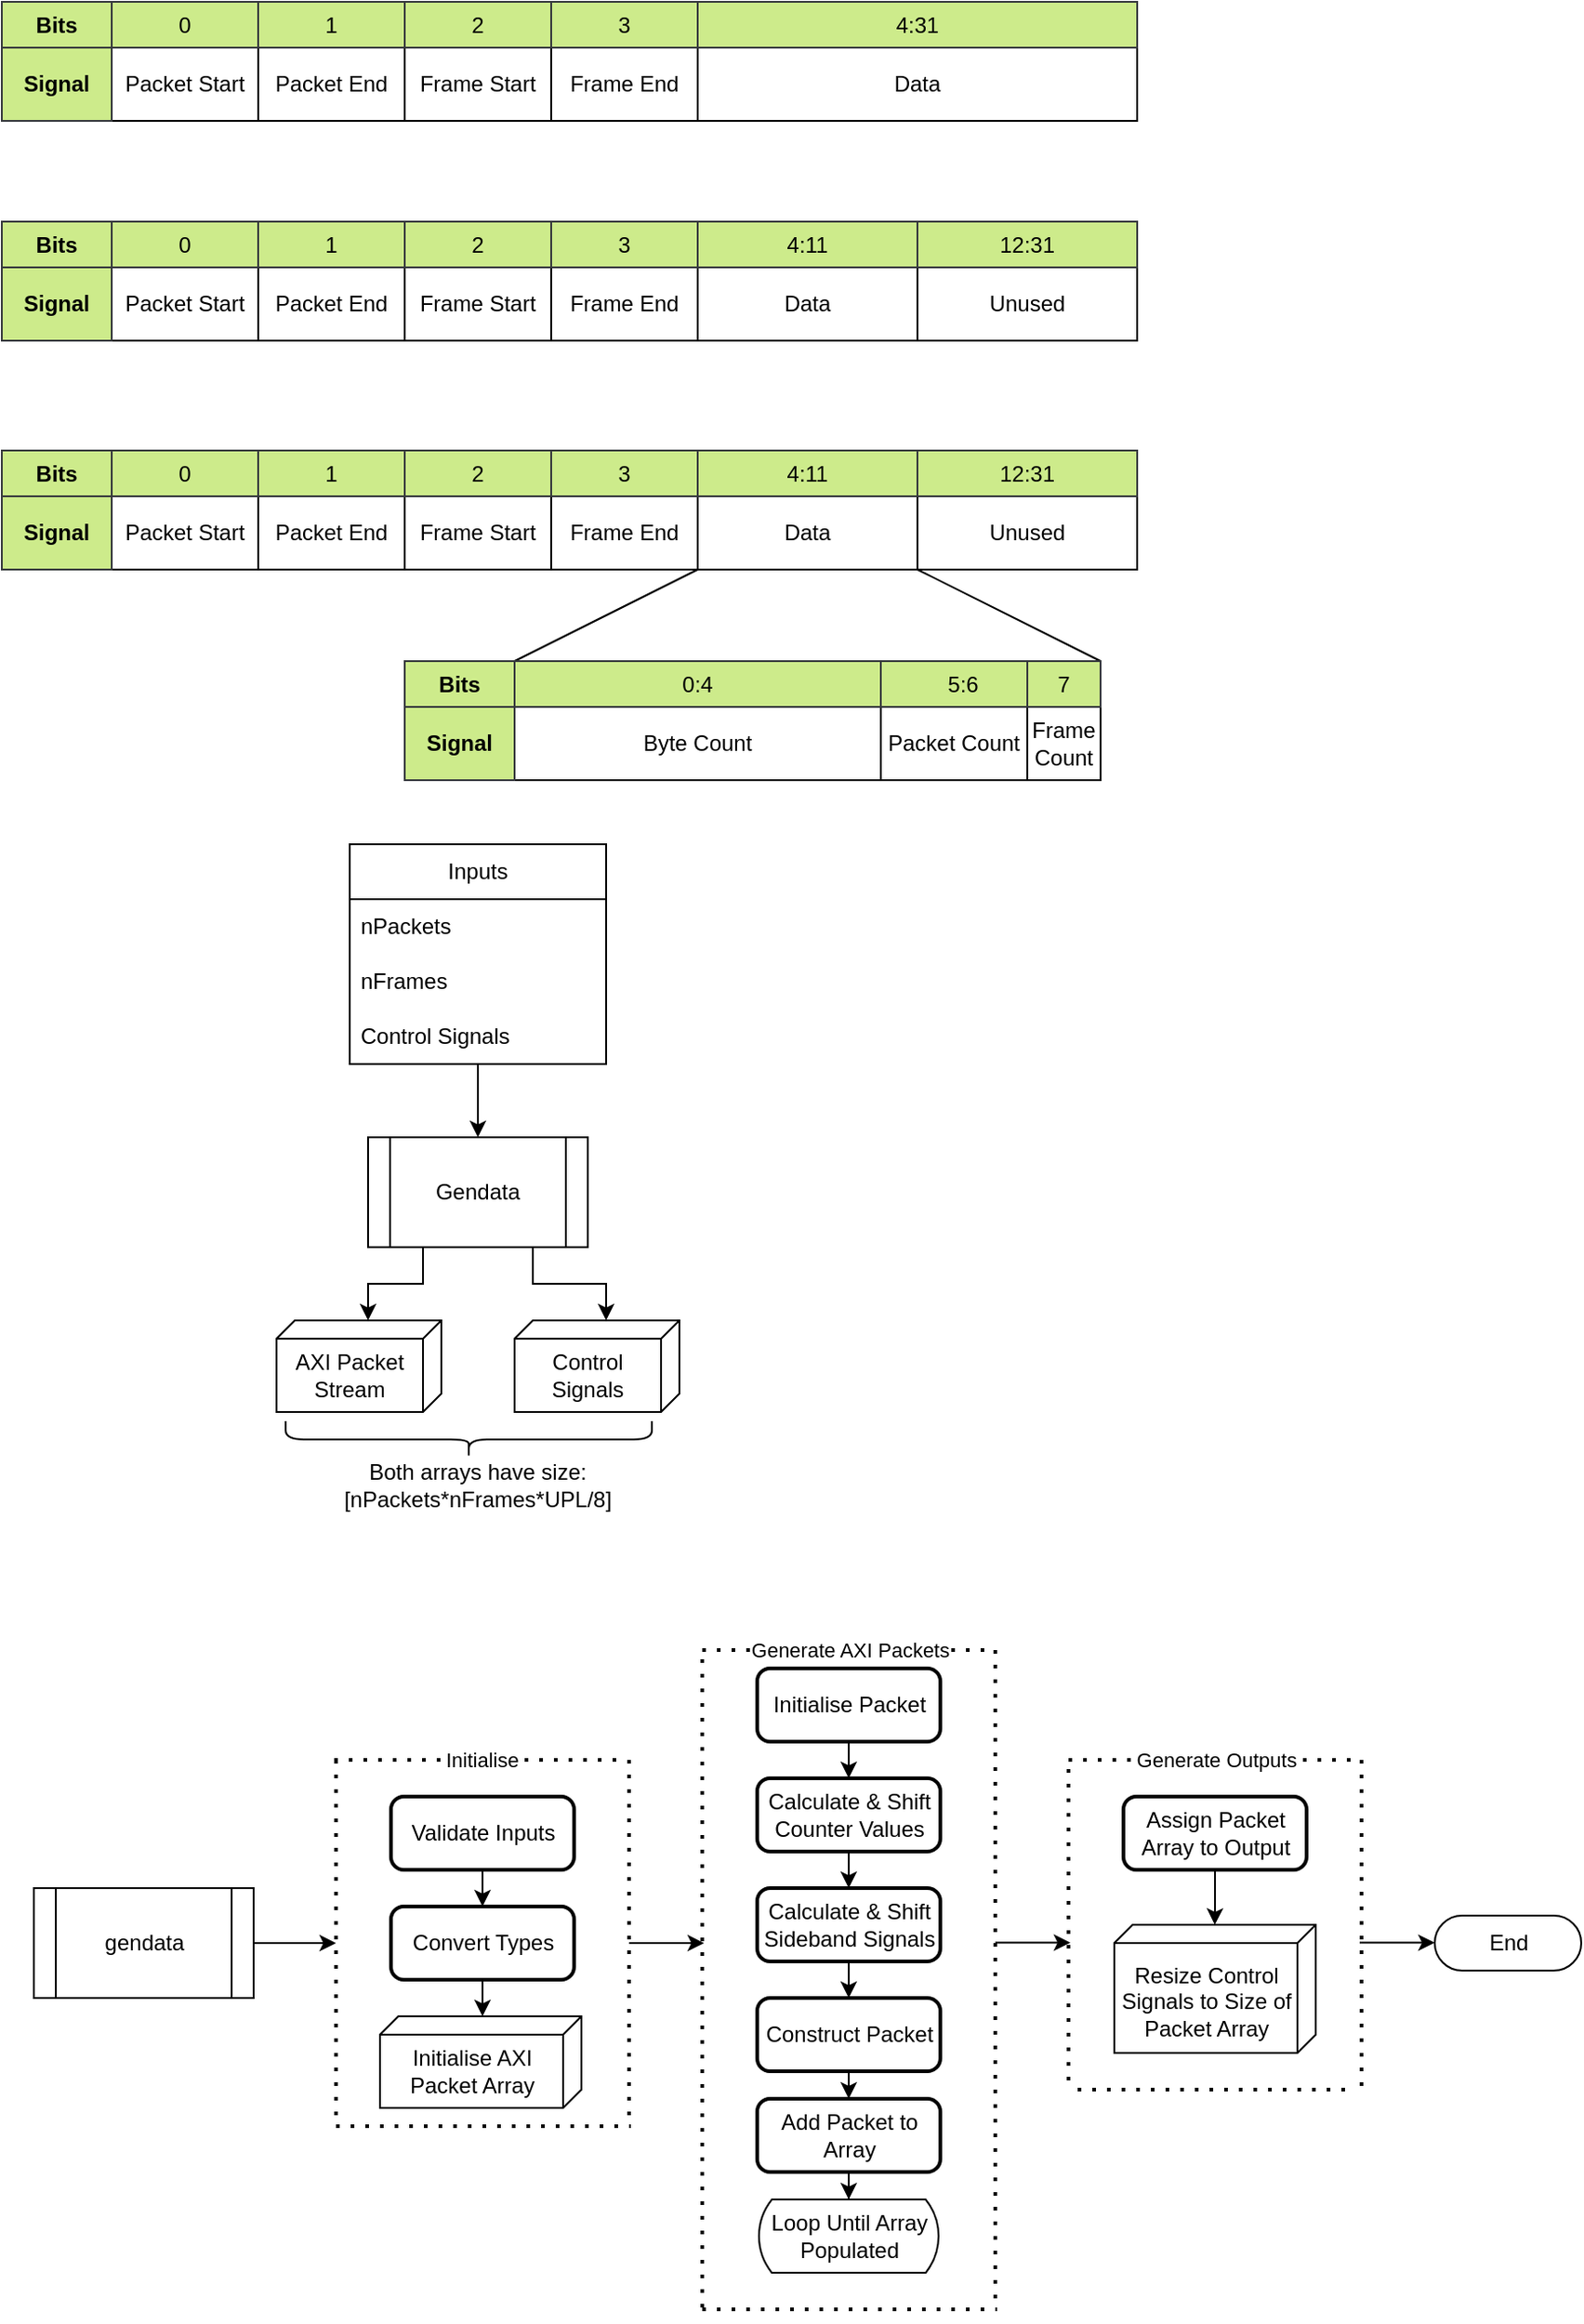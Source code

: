 <mxfile version="26.1.1">
  <diagram name="Page-1" id="yUEVZG6Edh5llBqnBOX2">
    <mxGraphModel dx="3218" dy="2175" grid="1" gridSize="10" guides="1" tooltips="1" connect="1" arrows="1" fold="1" page="1" pageScale="1" pageWidth="850" pageHeight="1100" math="0" shadow="0">
      <root>
        <mxCell id="0" />
        <mxCell id="1" parent="0" />
        <mxCell id="0klGtcbuDZY0dtiGLjL_-1" value="Packet Start" style="rounded=0;whiteSpace=wrap;html=1;" parent="1" vertex="1">
          <mxGeometry x="100" y="265" width="80" height="40" as="geometry" />
        </mxCell>
        <mxCell id="0klGtcbuDZY0dtiGLjL_-2" value="Packet End" style="rounded=0;whiteSpace=wrap;html=1;" parent="1" vertex="1">
          <mxGeometry x="180" y="265" width="80" height="40" as="geometry" />
        </mxCell>
        <mxCell id="0klGtcbuDZY0dtiGLjL_-3" value="Frame Start" style="rounded=0;whiteSpace=wrap;html=1;" parent="1" vertex="1">
          <mxGeometry x="260" y="265" width="80" height="40" as="geometry" />
        </mxCell>
        <mxCell id="0klGtcbuDZY0dtiGLjL_-4" value="Frame End" style="rounded=0;whiteSpace=wrap;html=1;" parent="1" vertex="1">
          <mxGeometry x="340" y="265" width="80" height="40" as="geometry" />
        </mxCell>
        <mxCell id="0klGtcbuDZY0dtiGLjL_-5" value="Data" style="rounded=0;whiteSpace=wrap;html=1;" parent="1" vertex="1">
          <mxGeometry x="420" y="265" width="240" height="40" as="geometry" />
        </mxCell>
        <mxCell id="1C3qtCLDpDzx2-x_JqY5-2" value="Packet Start" style="rounded=0;whiteSpace=wrap;html=1;" parent="1" vertex="1">
          <mxGeometry x="100" y="385" width="80" height="40" as="geometry" />
        </mxCell>
        <mxCell id="1C3qtCLDpDzx2-x_JqY5-3" value="Packet End" style="rounded=0;whiteSpace=wrap;html=1;" parent="1" vertex="1">
          <mxGeometry x="180" y="385" width="80" height="40" as="geometry" />
        </mxCell>
        <mxCell id="1C3qtCLDpDzx2-x_JqY5-4" value="Frame Start" style="rounded=0;whiteSpace=wrap;html=1;" parent="1" vertex="1">
          <mxGeometry x="260" y="385" width="80" height="40" as="geometry" />
        </mxCell>
        <mxCell id="1C3qtCLDpDzx2-x_JqY5-5" value="Frame End" style="rounded=0;whiteSpace=wrap;html=1;" parent="1" vertex="1">
          <mxGeometry x="340" y="385" width="80" height="40" as="geometry" />
        </mxCell>
        <mxCell id="1C3qtCLDpDzx2-x_JqY5-6" value="Data" style="rounded=0;whiteSpace=wrap;html=1;" parent="1" vertex="1">
          <mxGeometry x="420" y="385" width="120" height="40" as="geometry" />
        </mxCell>
        <mxCell id="1C3qtCLDpDzx2-x_JqY5-14" value="Unused" style="rounded=0;whiteSpace=wrap;html=1;" parent="1" vertex="1">
          <mxGeometry x="540" y="385" width="120" height="40" as="geometry" />
        </mxCell>
        <mxCell id="9lBtgpWemPQ9dOPiCqWP-1" value="Packet Start" style="rounded=0;whiteSpace=wrap;html=1;" vertex="1" parent="1">
          <mxGeometry x="100" y="510" width="80" height="40" as="geometry" />
        </mxCell>
        <mxCell id="9lBtgpWemPQ9dOPiCqWP-2" value="Packet End" style="rounded=0;whiteSpace=wrap;html=1;" vertex="1" parent="1">
          <mxGeometry x="180" y="510" width="80" height="40" as="geometry" />
        </mxCell>
        <mxCell id="9lBtgpWemPQ9dOPiCqWP-3" value="Frame Start" style="rounded=0;whiteSpace=wrap;html=1;" vertex="1" parent="1">
          <mxGeometry x="260" y="510" width="80" height="40" as="geometry" />
        </mxCell>
        <mxCell id="9lBtgpWemPQ9dOPiCqWP-4" value="Frame End" style="rounded=0;whiteSpace=wrap;html=1;" vertex="1" parent="1">
          <mxGeometry x="340" y="510" width="80" height="40" as="geometry" />
        </mxCell>
        <mxCell id="9lBtgpWemPQ9dOPiCqWP-5" value="Data" style="rounded=0;whiteSpace=wrap;html=1;" vertex="1" parent="1">
          <mxGeometry x="420" y="510" width="120" height="40" as="geometry" />
        </mxCell>
        <mxCell id="9lBtgpWemPQ9dOPiCqWP-6" value="0" style="text;html=1;align=center;verticalAlign=middle;whiteSpace=wrap;rounded=0;" vertex="1" parent="1">
          <mxGeometry x="120" y="480" width="40" height="30" as="geometry" />
        </mxCell>
        <mxCell id="9lBtgpWemPQ9dOPiCqWP-7" value="1" style="text;html=1;align=center;verticalAlign=middle;whiteSpace=wrap;rounded=0;" vertex="1" parent="1">
          <mxGeometry x="200" y="480" width="40" height="30" as="geometry" />
        </mxCell>
        <mxCell id="9lBtgpWemPQ9dOPiCqWP-8" value="2" style="text;html=1;align=center;verticalAlign=middle;whiteSpace=wrap;rounded=0;" vertex="1" parent="1">
          <mxGeometry x="280" y="480" width="40" height="30" as="geometry" />
        </mxCell>
        <mxCell id="9lBtgpWemPQ9dOPiCqWP-9" value="3" style="text;html=1;align=center;verticalAlign=middle;whiteSpace=wrap;rounded=0;" vertex="1" parent="1">
          <mxGeometry x="360" y="480" width="40" height="30" as="geometry" />
        </mxCell>
        <mxCell id="9lBtgpWemPQ9dOPiCqWP-11" value="&lt;b&gt;Signal&lt;/b&gt;" style="text;html=1;align=center;verticalAlign=middle;whiteSpace=wrap;rounded=0;" vertex="1" parent="1">
          <mxGeometry x="50" y="515" width="40" height="30" as="geometry" />
        </mxCell>
        <mxCell id="9lBtgpWemPQ9dOPiCqWP-12" value="Unused" style="rounded=0;whiteSpace=wrap;html=1;" vertex="1" parent="1">
          <mxGeometry x="540" y="510" width="120" height="40" as="geometry" />
        </mxCell>
        <mxCell id="9lBtgpWemPQ9dOPiCqWP-13" value="4:11" style="text;html=1;align=center;verticalAlign=middle;whiteSpace=wrap;rounded=0;" vertex="1" parent="1">
          <mxGeometry x="470" y="480" width="40" height="30" as="geometry" />
        </mxCell>
        <mxCell id="9lBtgpWemPQ9dOPiCqWP-14" value="12:31" style="text;html=1;align=center;verticalAlign=middle;whiteSpace=wrap;rounded=0;" vertex="1" parent="1">
          <mxGeometry x="580" y="480" width="40" height="30" as="geometry" />
        </mxCell>
        <mxCell id="9lBtgpWemPQ9dOPiCqWP-16" value="" style="endArrow=none;html=1;rounded=0;entryX=0;entryY=1;entryDx=0;entryDy=0;exitX=1;exitY=0;exitDx=0;exitDy=0;" edge="1" parent="1" source="9lBtgpWemPQ9dOPiCqWP-54" target="9lBtgpWemPQ9dOPiCqWP-5">
          <mxGeometry width="50" height="50" relative="1" as="geometry">
            <mxPoint x="340" y="590" as="sourcePoint" />
            <mxPoint x="420" y="560" as="targetPoint" />
          </mxGeometry>
        </mxCell>
        <mxCell id="9lBtgpWemPQ9dOPiCqWP-17" value="" style="endArrow=none;html=1;rounded=0;exitX=0;exitY=1;exitDx=0;exitDy=0;entryX=1;entryY=0;entryDx=0;entryDy=0;" edge="1" parent="1" source="9lBtgpWemPQ9dOPiCqWP-12" target="9lBtgpWemPQ9dOPiCqWP-53">
          <mxGeometry width="50" height="50" relative="1" as="geometry">
            <mxPoint x="540" y="560" as="sourcePoint" />
            <mxPoint x="620" y="590" as="targetPoint" />
          </mxGeometry>
        </mxCell>
        <mxCell id="9lBtgpWemPQ9dOPiCqWP-18" value="Frame Count" style="rounded=0;whiteSpace=wrap;html=1;" vertex="1" parent="1">
          <mxGeometry x="600" y="625" width="40" height="40" as="geometry" />
        </mxCell>
        <mxCell id="9lBtgpWemPQ9dOPiCqWP-19" value="Packet Count" style="rounded=0;whiteSpace=wrap;html=1;" vertex="1" parent="1">
          <mxGeometry x="520" y="625" width="80" height="40" as="geometry" />
        </mxCell>
        <mxCell id="9lBtgpWemPQ9dOPiCqWP-21" value="Byte Count" style="rounded=0;whiteSpace=wrap;html=1;" vertex="1" parent="1">
          <mxGeometry x="320" y="625" width="200" height="40" as="geometry" />
        </mxCell>
        <mxCell id="9lBtgpWemPQ9dOPiCqWP-27" value="0" style="rounded=0;whiteSpace=wrap;html=1;fillColor=#cdeb8b;strokeColor=#36393d;" vertex="1" parent="1">
          <mxGeometry x="100" y="485" width="80" height="25" as="geometry" />
        </mxCell>
        <mxCell id="9lBtgpWemPQ9dOPiCqWP-28" value="1" style="rounded=0;whiteSpace=wrap;html=1;fillColor=#cdeb8b;strokeColor=#36393d;" vertex="1" parent="1">
          <mxGeometry x="180" y="485" width="80" height="25" as="geometry" />
        </mxCell>
        <mxCell id="9lBtgpWemPQ9dOPiCqWP-29" value="2" style="rounded=0;whiteSpace=wrap;html=1;fillColor=#cdeb8b;strokeColor=#36393d;" vertex="1" parent="1">
          <mxGeometry x="260" y="485" width="80" height="25" as="geometry" />
        </mxCell>
        <mxCell id="9lBtgpWemPQ9dOPiCqWP-30" value="3" style="rounded=0;whiteSpace=wrap;html=1;fillColor=#cdeb8b;strokeColor=#36393d;" vertex="1" parent="1">
          <mxGeometry x="340" y="485" width="80" height="25" as="geometry" />
        </mxCell>
        <mxCell id="9lBtgpWemPQ9dOPiCqWP-31" value="4:11" style="rounded=0;whiteSpace=wrap;html=1;fillColor=#cdeb8b;strokeColor=#36393d;" vertex="1" parent="1">
          <mxGeometry x="420" y="485" width="120" height="25" as="geometry" />
        </mxCell>
        <mxCell id="9lBtgpWemPQ9dOPiCqWP-32" value="12:31" style="rounded=0;whiteSpace=wrap;html=1;fillColor=#cdeb8b;strokeColor=#36393d;" vertex="1" parent="1">
          <mxGeometry x="540" y="485" width="120" height="25" as="geometry" />
        </mxCell>
        <mxCell id="9lBtgpWemPQ9dOPiCqWP-33" value="&lt;b&gt;Bits&lt;/b&gt;" style="rounded=0;whiteSpace=wrap;html=1;fillColor=#cdeb8b;strokeColor=#36393d;" vertex="1" parent="1">
          <mxGeometry x="40" y="485" width="60" height="25" as="geometry" />
        </mxCell>
        <mxCell id="9lBtgpWemPQ9dOPiCqWP-34" value="&lt;b&gt;Signal&lt;/b&gt;" style="rounded=0;whiteSpace=wrap;html=1;fillColor=#cdeb8b;strokeColor=#36393d;" vertex="1" parent="1">
          <mxGeometry x="40" y="510" width="60" height="40" as="geometry" />
        </mxCell>
        <mxCell id="9lBtgpWemPQ9dOPiCqWP-35" value="0" style="rounded=0;whiteSpace=wrap;html=1;fillColor=#cdeb8b;strokeColor=#36393d;" vertex="1" parent="1">
          <mxGeometry x="100" y="360" width="80" height="25" as="geometry" />
        </mxCell>
        <mxCell id="9lBtgpWemPQ9dOPiCqWP-36" value="1" style="rounded=0;whiteSpace=wrap;html=1;fillColor=#cdeb8b;strokeColor=#36393d;" vertex="1" parent="1">
          <mxGeometry x="180" y="360" width="80" height="25" as="geometry" />
        </mxCell>
        <mxCell id="9lBtgpWemPQ9dOPiCqWP-37" value="2" style="rounded=0;whiteSpace=wrap;html=1;fillColor=#cdeb8b;strokeColor=#36393d;" vertex="1" parent="1">
          <mxGeometry x="260" y="360" width="80" height="25" as="geometry" />
        </mxCell>
        <mxCell id="9lBtgpWemPQ9dOPiCqWP-38" value="3" style="rounded=0;whiteSpace=wrap;html=1;fillColor=#cdeb8b;strokeColor=#36393d;" vertex="1" parent="1">
          <mxGeometry x="340" y="360" width="80" height="25" as="geometry" />
        </mxCell>
        <mxCell id="9lBtgpWemPQ9dOPiCqWP-39" value="4:11" style="rounded=0;whiteSpace=wrap;html=1;fillColor=#cdeb8b;strokeColor=#36393d;" vertex="1" parent="1">
          <mxGeometry x="420" y="360" width="120" height="25" as="geometry" />
        </mxCell>
        <mxCell id="9lBtgpWemPQ9dOPiCqWP-40" value="12:31" style="rounded=0;whiteSpace=wrap;html=1;fillColor=#cdeb8b;strokeColor=#36393d;" vertex="1" parent="1">
          <mxGeometry x="540" y="360" width="120" height="25" as="geometry" />
        </mxCell>
        <mxCell id="9lBtgpWemPQ9dOPiCqWP-41" value="&lt;b&gt;Bits&lt;/b&gt;" style="rounded=0;whiteSpace=wrap;html=1;fillColor=#cdeb8b;strokeColor=#36393d;" vertex="1" parent="1">
          <mxGeometry x="40" y="360" width="60" height="25" as="geometry" />
        </mxCell>
        <mxCell id="9lBtgpWemPQ9dOPiCqWP-42" value="&lt;b&gt;Signal&lt;/b&gt;" style="rounded=0;whiteSpace=wrap;html=1;fillColor=#cdeb8b;strokeColor=#36393d;" vertex="1" parent="1">
          <mxGeometry x="40" y="385" width="60" height="40" as="geometry" />
        </mxCell>
        <mxCell id="9lBtgpWemPQ9dOPiCqWP-43" value="0" style="rounded=0;whiteSpace=wrap;html=1;fillColor=#cdeb8b;strokeColor=#36393d;" vertex="1" parent="1">
          <mxGeometry x="100" y="240" width="80" height="25" as="geometry" />
        </mxCell>
        <mxCell id="9lBtgpWemPQ9dOPiCqWP-44" value="1" style="rounded=0;whiteSpace=wrap;html=1;fillColor=#cdeb8b;strokeColor=#36393d;" vertex="1" parent="1">
          <mxGeometry x="180" y="240" width="80" height="25" as="geometry" />
        </mxCell>
        <mxCell id="9lBtgpWemPQ9dOPiCqWP-45" value="2" style="rounded=0;whiteSpace=wrap;html=1;fillColor=#cdeb8b;strokeColor=#36393d;" vertex="1" parent="1">
          <mxGeometry x="260" y="240" width="80" height="25" as="geometry" />
        </mxCell>
        <mxCell id="9lBtgpWemPQ9dOPiCqWP-46" value="3" style="rounded=0;whiteSpace=wrap;html=1;fillColor=#cdeb8b;strokeColor=#36393d;" vertex="1" parent="1">
          <mxGeometry x="340" y="240" width="80" height="25" as="geometry" />
        </mxCell>
        <mxCell id="9lBtgpWemPQ9dOPiCqWP-47" value="4:31" style="rounded=0;whiteSpace=wrap;html=1;fillColor=#cdeb8b;strokeColor=#36393d;" vertex="1" parent="1">
          <mxGeometry x="420" y="240" width="240" height="25" as="geometry" />
        </mxCell>
        <mxCell id="9lBtgpWemPQ9dOPiCqWP-49" value="&lt;b&gt;Bits&lt;/b&gt;" style="rounded=0;whiteSpace=wrap;html=1;fillColor=#cdeb8b;strokeColor=#36393d;" vertex="1" parent="1">
          <mxGeometry x="40" y="240" width="60" height="25" as="geometry" />
        </mxCell>
        <mxCell id="9lBtgpWemPQ9dOPiCqWP-50" value="&lt;b&gt;Signal&lt;/b&gt;" style="rounded=0;whiteSpace=wrap;html=1;fillColor=#cdeb8b;strokeColor=#36393d;" vertex="1" parent="1">
          <mxGeometry x="40" y="265" width="60" height="40" as="geometry" />
        </mxCell>
        <mxCell id="9lBtgpWemPQ9dOPiCqWP-51" value="0:4" style="rounded=0;whiteSpace=wrap;html=1;fillColor=#cdeb8b;strokeColor=#36393d;" vertex="1" parent="1">
          <mxGeometry x="320" y="600" width="200" height="25" as="geometry" />
        </mxCell>
        <mxCell id="9lBtgpWemPQ9dOPiCqWP-52" value="5:6" style="rounded=0;whiteSpace=wrap;html=1;fillColor=#cdeb8b;strokeColor=#36393d;" vertex="1" parent="1">
          <mxGeometry x="520" y="600" width="90" height="25" as="geometry" />
        </mxCell>
        <mxCell id="9lBtgpWemPQ9dOPiCqWP-53" value="7" style="rounded=0;whiteSpace=wrap;html=1;fillColor=#cdeb8b;strokeColor=#36393d;" vertex="1" parent="1">
          <mxGeometry x="600" y="600" width="40" height="25" as="geometry" />
        </mxCell>
        <mxCell id="9lBtgpWemPQ9dOPiCqWP-54" value="&lt;b&gt;Bits&lt;/b&gt;" style="rounded=0;whiteSpace=wrap;html=1;fillColor=#cdeb8b;strokeColor=#36393d;" vertex="1" parent="1">
          <mxGeometry x="260" y="600" width="60" height="25" as="geometry" />
        </mxCell>
        <mxCell id="9lBtgpWemPQ9dOPiCqWP-55" value="&lt;b&gt;Signal&lt;/b&gt;" style="rounded=0;whiteSpace=wrap;html=1;fillColor=#cdeb8b;strokeColor=#36393d;" vertex="1" parent="1">
          <mxGeometry x="260" y="625" width="60" height="40" as="geometry" />
        </mxCell>
        <mxCell id="9lBtgpWemPQ9dOPiCqWP-76" style="edgeStyle=orthogonalEdgeStyle;rounded=0;orthogonalLoop=1;jettySize=auto;html=1;exitX=0.25;exitY=1;exitDx=0;exitDy=0;entryX=0;entryY=0;entryDx=0;entryDy=40;entryPerimeter=0;" edge="1" parent="1" source="9lBtgpWemPQ9dOPiCqWP-57" target="9lBtgpWemPQ9dOPiCqWP-81">
          <mxGeometry relative="1" as="geometry">
            <mxPoint x="230" y="960" as="targetPoint" />
          </mxGeometry>
        </mxCell>
        <mxCell id="9lBtgpWemPQ9dOPiCqWP-57" value="Gendata" style="shape=process;whiteSpace=wrap;html=1;backgroundOutline=1;" vertex="1" parent="1">
          <mxGeometry x="240" y="860" width="120" height="60" as="geometry" />
        </mxCell>
        <mxCell id="9lBtgpWemPQ9dOPiCqWP-62" value="" style="edgeStyle=orthogonalEdgeStyle;rounded=0;orthogonalLoop=1;jettySize=auto;html=1;" edge="1" parent="1" source="9lBtgpWemPQ9dOPiCqWP-58" target="9lBtgpWemPQ9dOPiCqWP-57">
          <mxGeometry relative="1" as="geometry" />
        </mxCell>
        <mxCell id="9lBtgpWemPQ9dOPiCqWP-58" value="Inputs" style="swimlane;fontStyle=0;childLayout=stackLayout;horizontal=1;startSize=30;horizontalStack=0;resizeParent=1;resizeParentMax=0;resizeLast=0;collapsible=1;marginBottom=0;whiteSpace=wrap;html=1;" vertex="1" parent="1">
          <mxGeometry x="230" y="700" width="140" height="120" as="geometry" />
        </mxCell>
        <mxCell id="9lBtgpWemPQ9dOPiCqWP-59" value="nPackets" style="text;strokeColor=none;fillColor=none;align=left;verticalAlign=middle;spacingLeft=4;spacingRight=4;overflow=hidden;points=[[0,0.5],[1,0.5]];portConstraint=eastwest;rotatable=0;whiteSpace=wrap;html=1;" vertex="1" parent="9lBtgpWemPQ9dOPiCqWP-58">
          <mxGeometry y="30" width="140" height="30" as="geometry" />
        </mxCell>
        <mxCell id="9lBtgpWemPQ9dOPiCqWP-60" value="nFrames" style="text;strokeColor=none;fillColor=none;align=left;verticalAlign=middle;spacingLeft=4;spacingRight=4;overflow=hidden;points=[[0,0.5],[1,0.5]];portConstraint=eastwest;rotatable=0;whiteSpace=wrap;html=1;" vertex="1" parent="9lBtgpWemPQ9dOPiCqWP-58">
          <mxGeometry y="60" width="140" height="30" as="geometry" />
        </mxCell>
        <mxCell id="9lBtgpWemPQ9dOPiCqWP-61" value="Control Signals" style="text;strokeColor=none;fillColor=none;align=left;verticalAlign=middle;spacingLeft=4;spacingRight=4;overflow=hidden;points=[[0,0.5],[1,0.5]];portConstraint=eastwest;rotatable=0;whiteSpace=wrap;html=1;" vertex="1" parent="9lBtgpWemPQ9dOPiCqWP-58">
          <mxGeometry y="90" width="140" height="30" as="geometry" />
        </mxCell>
        <mxCell id="9lBtgpWemPQ9dOPiCqWP-73" value="&lt;div&gt;Both arrays have size:&lt;/div&gt;[nPackets*nFrames*UPL/8]" style="text;html=1;align=center;verticalAlign=middle;whiteSpace=wrap;rounded=0;" vertex="1" parent="1">
          <mxGeometry x="225" y="1030" width="150" height="40" as="geometry" />
        </mxCell>
        <mxCell id="9lBtgpWemPQ9dOPiCqWP-78" style="edgeStyle=orthogonalEdgeStyle;rounded=0;orthogonalLoop=1;jettySize=auto;html=1;exitX=0.75;exitY=1;exitDx=0;exitDy=0;entryX=0;entryY=0;entryDx=0;entryDy=40;entryPerimeter=0;" edge="1" parent="1" source="9lBtgpWemPQ9dOPiCqWP-57" target="9lBtgpWemPQ9dOPiCqWP-86">
          <mxGeometry relative="1" as="geometry">
            <mxPoint x="375" y="960" as="targetPoint" />
          </mxGeometry>
        </mxCell>
        <mxCell id="9lBtgpWemPQ9dOPiCqWP-79" value="" style="shape=curlyBracket;whiteSpace=wrap;html=1;rounded=1;flipH=1;labelPosition=right;verticalLabelPosition=middle;align=left;verticalAlign=middle;rotation=90;" vertex="1" parent="1">
          <mxGeometry x="285" y="925" width="20" height="200" as="geometry" />
        </mxCell>
        <mxCell id="9lBtgpWemPQ9dOPiCqWP-84" value="" style="group" vertex="1" connectable="0" parent="1">
          <mxGeometry x="190" y="960" width="90" height="50" as="geometry" />
        </mxCell>
        <mxCell id="9lBtgpWemPQ9dOPiCqWP-81" value="" style="verticalAlign=top;align=left;spacingTop=8;spacingLeft=2;spacingRight=12;shape=cube;size=10;direction=south;fontStyle=4;html=1;whiteSpace=wrap;" vertex="1" parent="9lBtgpWemPQ9dOPiCqWP-84">
          <mxGeometry width="90" height="50" as="geometry" />
        </mxCell>
        <mxCell id="9lBtgpWemPQ9dOPiCqWP-83" value="AXI Packet Stream" style="text;html=1;align=center;verticalAlign=middle;whiteSpace=wrap;rounded=0;" vertex="1" parent="9lBtgpWemPQ9dOPiCqWP-84">
          <mxGeometry y="15" width="80" height="30" as="geometry" />
        </mxCell>
        <mxCell id="9lBtgpWemPQ9dOPiCqWP-85" value="" style="group" vertex="1" connectable="0" parent="1">
          <mxGeometry x="320" y="960" width="90" height="50" as="geometry" />
        </mxCell>
        <mxCell id="9lBtgpWemPQ9dOPiCqWP-86" value="" style="verticalAlign=top;align=left;spacingTop=8;spacingLeft=2;spacingRight=12;shape=cube;size=10;direction=south;fontStyle=4;html=1;whiteSpace=wrap;" vertex="1" parent="9lBtgpWemPQ9dOPiCqWP-85">
          <mxGeometry width="90" height="50" as="geometry" />
        </mxCell>
        <mxCell id="9lBtgpWemPQ9dOPiCqWP-87" value="Control Signals" style="text;html=1;align=center;verticalAlign=middle;whiteSpace=wrap;rounded=0;" vertex="1" parent="9lBtgpWemPQ9dOPiCqWP-85">
          <mxGeometry y="15" width="80" height="30" as="geometry" />
        </mxCell>
        <mxCell id="9lBtgpWemPQ9dOPiCqWP-151" style="edgeStyle=orthogonalEdgeStyle;rounded=0;orthogonalLoop=1;jettySize=auto;html=1;" edge="1" parent="1" source="9lBtgpWemPQ9dOPiCqWP-88">
          <mxGeometry relative="1" as="geometry">
            <mxPoint x="222.5" y="1300" as="targetPoint" />
          </mxGeometry>
        </mxCell>
        <mxCell id="9lBtgpWemPQ9dOPiCqWP-88" value="gendata" style="shape=process;whiteSpace=wrap;html=1;backgroundOutline=1;" vertex="1" parent="1">
          <mxGeometry x="57.5" y="1270" width="120" height="60" as="geometry" />
        </mxCell>
        <mxCell id="9lBtgpWemPQ9dOPiCqWP-93" value="" style="edgeStyle=orthogonalEdgeStyle;rounded=0;orthogonalLoop=1;jettySize=auto;html=1;" edge="1" parent="1" source="9lBtgpWemPQ9dOPiCqWP-90" target="9lBtgpWemPQ9dOPiCqWP-92">
          <mxGeometry relative="1" as="geometry" />
        </mxCell>
        <mxCell id="9lBtgpWemPQ9dOPiCqWP-90" value="Validate Inputs" style="rounded=1;whiteSpace=wrap;html=1;absoluteArcSize=1;arcSize=14;strokeWidth=2;" vertex="1" parent="1">
          <mxGeometry x="252.5" y="1220" width="100" height="40" as="geometry" />
        </mxCell>
        <mxCell id="9lBtgpWemPQ9dOPiCqWP-149" style="edgeStyle=orthogonalEdgeStyle;rounded=0;orthogonalLoop=1;jettySize=auto;html=1;" edge="1" parent="1" source="9lBtgpWemPQ9dOPiCqWP-92">
          <mxGeometry relative="1" as="geometry">
            <mxPoint x="302.5" y="1340" as="targetPoint" />
          </mxGeometry>
        </mxCell>
        <mxCell id="9lBtgpWemPQ9dOPiCqWP-92" value="Convert Types" style="rounded=1;whiteSpace=wrap;html=1;absoluteArcSize=1;arcSize=14;strokeWidth=2;" vertex="1" parent="1">
          <mxGeometry x="252.5" y="1280" width="100" height="40" as="geometry" />
        </mxCell>
        <mxCell id="9lBtgpWemPQ9dOPiCqWP-98" value="" style="endArrow=none;dashed=1;html=1;dashPattern=1 3;strokeWidth=2;rounded=0;" edge="1" parent="1">
          <mxGeometry width="50" height="50" relative="1" as="geometry">
            <mxPoint x="422.5" y="1140" as="sourcePoint" />
            <mxPoint x="582.5" y="1140" as="targetPoint" />
          </mxGeometry>
        </mxCell>
        <mxCell id="9lBtgpWemPQ9dOPiCqWP-99" value="Generate AXI Packets" style="edgeLabel;html=1;align=center;verticalAlign=middle;resizable=0;points=[];" vertex="1" connectable="0" parent="9lBtgpWemPQ9dOPiCqWP-98">
          <mxGeometry x="-0.693" y="1" relative="1" as="geometry">
            <mxPoint x="56" y="1" as="offset" />
          </mxGeometry>
        </mxCell>
        <mxCell id="9lBtgpWemPQ9dOPiCqWP-102" value="" style="group" vertex="1" connectable="0" parent="1">
          <mxGeometry x="246.5" y="1340" width="110" height="50" as="geometry" />
        </mxCell>
        <mxCell id="9lBtgpWemPQ9dOPiCqWP-103" value="" style="verticalAlign=top;align=left;spacingTop=8;spacingLeft=2;spacingRight=12;shape=cube;size=10;direction=south;fontStyle=4;html=1;whiteSpace=wrap;" vertex="1" parent="9lBtgpWemPQ9dOPiCqWP-102">
          <mxGeometry width="110.0" height="50" as="geometry" />
        </mxCell>
        <mxCell id="9lBtgpWemPQ9dOPiCqWP-104" value="Initialise AXI Packet Array" style="text;html=1;align=center;verticalAlign=middle;whiteSpace=wrap;rounded=0;" vertex="1" parent="9lBtgpWemPQ9dOPiCqWP-102">
          <mxGeometry x="1.11" y="15" width="97.778" height="30" as="geometry" />
        </mxCell>
        <mxCell id="9lBtgpWemPQ9dOPiCqWP-119" style="edgeStyle=orthogonalEdgeStyle;rounded=0;orthogonalLoop=1;jettySize=auto;html=1;entryX=0.5;entryY=0;entryDx=0;entryDy=0;" edge="1" parent="1" source="9lBtgpWemPQ9dOPiCqWP-107" target="9lBtgpWemPQ9dOPiCqWP-108">
          <mxGeometry relative="1" as="geometry" />
        </mxCell>
        <mxCell id="9lBtgpWemPQ9dOPiCqWP-107" value="Initialise Packet" style="rounded=1;whiteSpace=wrap;html=1;absoluteArcSize=1;arcSize=14;strokeWidth=2;" vertex="1" parent="1">
          <mxGeometry x="452.5" y="1150" width="100" height="40" as="geometry" />
        </mxCell>
        <mxCell id="9lBtgpWemPQ9dOPiCqWP-121" style="edgeStyle=orthogonalEdgeStyle;rounded=0;orthogonalLoop=1;jettySize=auto;html=1;entryX=0.5;entryY=0;entryDx=0;entryDy=0;" edge="1" parent="1" source="9lBtgpWemPQ9dOPiCqWP-108" target="9lBtgpWemPQ9dOPiCqWP-109">
          <mxGeometry relative="1" as="geometry" />
        </mxCell>
        <mxCell id="9lBtgpWemPQ9dOPiCqWP-108" value="Calculate &amp;amp; Shift Counter Values" style="rounded=1;whiteSpace=wrap;html=1;absoluteArcSize=1;arcSize=14;strokeWidth=2;" vertex="1" parent="1">
          <mxGeometry x="452.5" y="1210" width="100" height="40" as="geometry" />
        </mxCell>
        <mxCell id="9lBtgpWemPQ9dOPiCqWP-122" style="edgeStyle=orthogonalEdgeStyle;rounded=0;orthogonalLoop=1;jettySize=auto;html=1;entryX=0.5;entryY=0;entryDx=0;entryDy=0;" edge="1" parent="1" source="9lBtgpWemPQ9dOPiCqWP-109" target="9lBtgpWemPQ9dOPiCqWP-113">
          <mxGeometry relative="1" as="geometry" />
        </mxCell>
        <mxCell id="9lBtgpWemPQ9dOPiCqWP-109" value="Calculate &amp;amp; Shift Sideband Signals" style="rounded=1;whiteSpace=wrap;html=1;absoluteArcSize=1;arcSize=14;strokeWidth=2;" vertex="1" parent="1">
          <mxGeometry x="452.5" y="1270" width="100" height="40" as="geometry" />
        </mxCell>
        <mxCell id="9lBtgpWemPQ9dOPiCqWP-111" value="" style="endArrow=none;dashed=1;html=1;dashPattern=1 3;strokeWidth=2;rounded=0;" edge="1" parent="1">
          <mxGeometry width="50" height="50" relative="1" as="geometry">
            <mxPoint x="422.5" y="1145" as="sourcePoint" />
            <mxPoint x="422.5" y="1505" as="targetPoint" />
          </mxGeometry>
        </mxCell>
        <mxCell id="9lBtgpWemPQ9dOPiCqWP-124" style="edgeStyle=orthogonalEdgeStyle;rounded=0;orthogonalLoop=1;jettySize=auto;html=1;entryX=0.5;entryY=0;entryDx=0;entryDy=0;" edge="1" parent="1" source="9lBtgpWemPQ9dOPiCqWP-113" target="9lBtgpWemPQ9dOPiCqWP-115">
          <mxGeometry relative="1" as="geometry" />
        </mxCell>
        <mxCell id="9lBtgpWemPQ9dOPiCqWP-113" value="Construct Packet" style="rounded=1;whiteSpace=wrap;html=1;absoluteArcSize=1;arcSize=14;strokeWidth=2;" vertex="1" parent="1">
          <mxGeometry x="452.5" y="1330" width="100" height="40" as="geometry" />
        </mxCell>
        <mxCell id="9lBtgpWemPQ9dOPiCqWP-125" value="" style="edgeStyle=orthogonalEdgeStyle;rounded=0;orthogonalLoop=1;jettySize=auto;html=1;" edge="1" parent="1" source="9lBtgpWemPQ9dOPiCqWP-115" target="9lBtgpWemPQ9dOPiCqWP-116">
          <mxGeometry relative="1" as="geometry" />
        </mxCell>
        <mxCell id="9lBtgpWemPQ9dOPiCqWP-115" value="Add Packet to Array" style="rounded=1;whiteSpace=wrap;html=1;absoluteArcSize=1;arcSize=14;strokeWidth=2;" vertex="1" parent="1">
          <mxGeometry x="452.5" y="1385" width="100" height="40" as="geometry" />
        </mxCell>
        <mxCell id="9lBtgpWemPQ9dOPiCqWP-116" value="Loop Until Array Populated" style="html=1;dashed=0;whiteSpace=wrap;shape=mxgraph.dfd.loop" vertex="1" parent="1">
          <mxGeometry x="452.5" y="1440" width="100" height="40" as="geometry" />
        </mxCell>
        <mxCell id="9lBtgpWemPQ9dOPiCqWP-126" value="" style="endArrow=none;dashed=1;html=1;dashPattern=1 3;strokeWidth=2;rounded=0;" edge="1" parent="1">
          <mxGeometry width="50" height="50" relative="1" as="geometry">
            <mxPoint x="422.5" y="1500" as="sourcePoint" />
            <mxPoint x="583.5" y="1500" as="targetPoint" />
          </mxGeometry>
        </mxCell>
        <mxCell id="9lBtgpWemPQ9dOPiCqWP-127" value="" style="endArrow=none;dashed=1;html=1;dashPattern=1 3;strokeWidth=2;rounded=0;" edge="1" parent="1">
          <mxGeometry width="50" height="50" relative="1" as="geometry">
            <mxPoint x="582.5" y="1140" as="sourcePoint" />
            <mxPoint x="582.5" y="1500" as="targetPoint" />
          </mxGeometry>
        </mxCell>
        <mxCell id="9lBtgpWemPQ9dOPiCqWP-144" value="" style="endArrow=none;dashed=1;html=1;dashPattern=1 3;strokeWidth=2;rounded=0;" edge="1" parent="1">
          <mxGeometry width="50" height="50" relative="1" as="geometry">
            <mxPoint x="221.5" y="1200" as="sourcePoint" />
            <mxPoint x="381.5" y="1200" as="targetPoint" />
          </mxGeometry>
        </mxCell>
        <mxCell id="9lBtgpWemPQ9dOPiCqWP-145" value="Initialise" style="edgeLabel;html=1;align=center;verticalAlign=middle;resizable=0;points=[];" vertex="1" connectable="0" parent="9lBtgpWemPQ9dOPiCqWP-144">
          <mxGeometry x="-0.693" y="1" relative="1" as="geometry">
            <mxPoint x="56" y="1" as="offset" />
          </mxGeometry>
        </mxCell>
        <mxCell id="9lBtgpWemPQ9dOPiCqWP-146" value="" style="endArrow=none;dashed=1;html=1;dashPattern=1 3;strokeWidth=2;rounded=0;" edge="1" parent="1">
          <mxGeometry width="50" height="50" relative="1" as="geometry">
            <mxPoint x="222.5" y="1200" as="sourcePoint" />
            <mxPoint x="222.5" y="1400" as="targetPoint" />
          </mxGeometry>
        </mxCell>
        <mxCell id="9lBtgpWemPQ9dOPiCqWP-147" value="" style="endArrow=none;dashed=1;html=1;dashPattern=1 3;strokeWidth=2;rounded=0;" edge="1" parent="1">
          <mxGeometry width="50" height="50" relative="1" as="geometry">
            <mxPoint x="222.5" y="1400" as="sourcePoint" />
            <mxPoint x="383.5" y="1400.05" as="targetPoint" />
          </mxGeometry>
        </mxCell>
        <mxCell id="9lBtgpWemPQ9dOPiCqWP-148" value="" style="endArrow=none;dashed=1;html=1;dashPattern=1 3;strokeWidth=2;rounded=0;" edge="1" parent="1">
          <mxGeometry width="50" height="50" relative="1" as="geometry">
            <mxPoint x="382.5" y="1200" as="sourcePoint" />
            <mxPoint x="382.5" y="1400" as="targetPoint" />
          </mxGeometry>
        </mxCell>
        <mxCell id="9lBtgpWemPQ9dOPiCqWP-153" style="edgeStyle=orthogonalEdgeStyle;rounded=0;orthogonalLoop=1;jettySize=auto;html=1;" edge="1" parent="1">
          <mxGeometry relative="1" as="geometry">
            <mxPoint x="423.5" y="1300" as="targetPoint" />
            <mxPoint x="382.5" y="1300" as="sourcePoint" />
          </mxGeometry>
        </mxCell>
        <mxCell id="9lBtgpWemPQ9dOPiCqWP-154" value="" style="endArrow=none;dashed=1;html=1;dashPattern=1 3;strokeWidth=2;rounded=0;" edge="1" parent="1">
          <mxGeometry width="50" height="50" relative="1" as="geometry">
            <mxPoint x="622.5" y="1200" as="sourcePoint" />
            <mxPoint x="782.5" y="1200" as="targetPoint" />
          </mxGeometry>
        </mxCell>
        <mxCell id="9lBtgpWemPQ9dOPiCqWP-155" value="Generate Outputs" style="edgeLabel;html=1;align=center;verticalAlign=middle;resizable=0;points=[];" vertex="1" connectable="0" parent="9lBtgpWemPQ9dOPiCqWP-154">
          <mxGeometry x="-0.693" y="1" relative="1" as="geometry">
            <mxPoint x="56" y="1" as="offset" />
          </mxGeometry>
        </mxCell>
        <mxCell id="9lBtgpWemPQ9dOPiCqWP-156" value="" style="endArrow=none;dashed=1;html=1;dashPattern=1 3;strokeWidth=2;rounded=0;" edge="1" parent="1">
          <mxGeometry width="50" height="50" relative="1" as="geometry">
            <mxPoint x="622.5" y="1205" as="sourcePoint" />
            <mxPoint x="622.5" y="1380" as="targetPoint" />
          </mxGeometry>
        </mxCell>
        <mxCell id="9lBtgpWemPQ9dOPiCqWP-157" value="" style="endArrow=none;dashed=1;html=1;dashPattern=1 3;strokeWidth=2;rounded=0;" edge="1" parent="1">
          <mxGeometry width="50" height="50" relative="1" as="geometry">
            <mxPoint x="627.5" y="1380" as="sourcePoint" />
            <mxPoint x="777.5" y="1380" as="targetPoint" />
          </mxGeometry>
        </mxCell>
        <mxCell id="9lBtgpWemPQ9dOPiCqWP-158" value="" style="endArrow=none;dashed=1;html=1;dashPattern=1 3;strokeWidth=2;rounded=0;" edge="1" parent="1">
          <mxGeometry width="50" height="50" relative="1" as="geometry">
            <mxPoint x="782.5" y="1200" as="sourcePoint" />
            <mxPoint x="782.5" y="1380" as="targetPoint" />
          </mxGeometry>
        </mxCell>
        <mxCell id="9lBtgpWemPQ9dOPiCqWP-159" value="Assign Packet Array to Output" style="rounded=1;whiteSpace=wrap;html=1;absoluteArcSize=1;arcSize=14;strokeWidth=2;" vertex="1" parent="1">
          <mxGeometry x="652.5" y="1220" width="100" height="40" as="geometry" />
        </mxCell>
        <mxCell id="9lBtgpWemPQ9dOPiCqWP-161" value="" style="group" vertex="1" connectable="0" parent="1">
          <mxGeometry x="647.5" y="1290" width="110" height="70" as="geometry" />
        </mxCell>
        <mxCell id="9lBtgpWemPQ9dOPiCqWP-162" value="" style="verticalAlign=top;align=left;spacingTop=8;spacingLeft=2;spacingRight=12;shape=cube;size=10;direction=south;fontStyle=4;html=1;whiteSpace=wrap;" vertex="1" parent="9lBtgpWemPQ9dOPiCqWP-161">
          <mxGeometry width="110.0" height="70" as="geometry" />
        </mxCell>
        <mxCell id="9lBtgpWemPQ9dOPiCqWP-163" value="Resize Control Signals to Size of Packet Array" style="text;html=1;align=center;verticalAlign=middle;whiteSpace=wrap;rounded=0;" vertex="1" parent="9lBtgpWemPQ9dOPiCqWP-161">
          <mxGeometry x="1.11" y="21" width="97.778" height="42" as="geometry" />
        </mxCell>
        <mxCell id="9lBtgpWemPQ9dOPiCqWP-166" style="edgeStyle=orthogonalEdgeStyle;rounded=0;orthogonalLoop=1;jettySize=auto;html=1;entryX=0;entryY=0.501;entryDx=0;entryDy=0;entryPerimeter=0;" edge="1" parent="1" source="9lBtgpWemPQ9dOPiCqWP-159" target="9lBtgpWemPQ9dOPiCqWP-162">
          <mxGeometry relative="1" as="geometry" />
        </mxCell>
        <mxCell id="9lBtgpWemPQ9dOPiCqWP-167" style="edgeStyle=orthogonalEdgeStyle;rounded=0;orthogonalLoop=1;jettySize=auto;html=1;" edge="1" parent="1">
          <mxGeometry relative="1" as="geometry">
            <mxPoint x="623.5" y="1299.76" as="targetPoint" />
            <mxPoint x="582.5" y="1299.76" as="sourcePoint" />
          </mxGeometry>
        </mxCell>
        <mxCell id="9lBtgpWemPQ9dOPiCqWP-168" value="End" style="html=1;dashed=0;whiteSpace=wrap;shape=mxgraph.dfd.start" vertex="1" parent="1">
          <mxGeometry x="822.5" y="1285" width="80" height="30" as="geometry" />
        </mxCell>
        <mxCell id="9lBtgpWemPQ9dOPiCqWP-169" style="edgeStyle=orthogonalEdgeStyle;rounded=0;orthogonalLoop=1;jettySize=auto;html=1;" edge="1" parent="1">
          <mxGeometry relative="1" as="geometry">
            <mxPoint x="822.5" y="1299.81" as="targetPoint" />
            <mxPoint x="781.5" y="1299.81" as="sourcePoint" />
          </mxGeometry>
        </mxCell>
      </root>
    </mxGraphModel>
  </diagram>
</mxfile>
